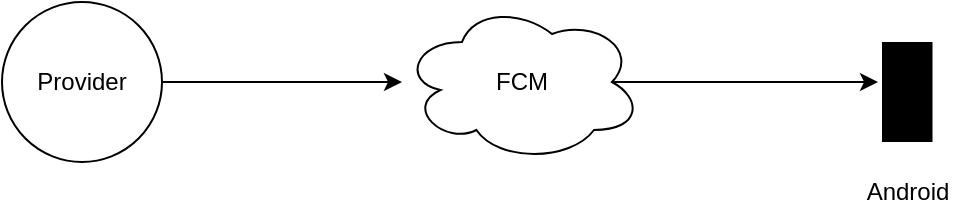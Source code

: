 <mxfile version="26.2.12">
  <diagram name="Page-1" id="IK0OR0q6s1fNNVFcNHqc">
    <mxGraphModel dx="1428" dy="790" grid="1" gridSize="10" guides="1" tooltips="1" connect="1" arrows="1" fold="1" page="1" pageScale="1" pageWidth="850" pageHeight="1100" math="0" shadow="0">
      <root>
        <mxCell id="0" />
        <mxCell id="1" parent="0" />
        <mxCell id="zIqcDA3sMNw5w352-z-q-1" style="edgeStyle=orthogonalEdgeStyle;rounded=0;orthogonalLoop=1;jettySize=auto;html=1;exitX=1;exitY=0.5;exitDx=0;exitDy=0;" edge="1" parent="1" source="zIqcDA3sMNw5w352-z-q-2" target="zIqcDA3sMNw5w352-z-q-3">
          <mxGeometry relative="1" as="geometry" />
        </mxCell>
        <mxCell id="zIqcDA3sMNw5w352-z-q-2" value="Provider" style="ellipse;whiteSpace=wrap;html=1;aspect=fixed;" vertex="1" parent="1">
          <mxGeometry x="210" y="280" width="80" height="80" as="geometry" />
        </mxCell>
        <mxCell id="zIqcDA3sMNw5w352-z-q-3" value="FCM" style="ellipse;shape=cloud;whiteSpace=wrap;html=1;" vertex="1" parent="1">
          <mxGeometry x="410" y="280" width="120" height="80" as="geometry" />
        </mxCell>
        <mxCell id="zIqcDA3sMNw5w352-z-q-4" value="" style="sketch=0;verticalLabelPosition=bottom;sketch=0;aspect=fixed;html=1;verticalAlign=top;strokeColor=none;fillColor=#000000;align=center;outlineConnect=0;pointerEvents=1;shape=mxgraph.citrix2.mobile;" vertex="1" parent="1">
          <mxGeometry x="650" y="300" width="25.255" height="50" as="geometry" />
        </mxCell>
        <mxCell id="zIqcDA3sMNw5w352-z-q-5" style="edgeStyle=orthogonalEdgeStyle;rounded=0;orthogonalLoop=1;jettySize=auto;html=1;exitX=0.875;exitY=0.5;exitDx=0;exitDy=0;exitPerimeter=0;entryX=-0.079;entryY=0.4;entryDx=0;entryDy=0;entryPerimeter=0;" edge="1" parent="1" source="zIqcDA3sMNw5w352-z-q-3" target="zIqcDA3sMNw5w352-z-q-4">
          <mxGeometry relative="1" as="geometry" />
        </mxCell>
        <mxCell id="zIqcDA3sMNw5w352-z-q-6" value="Android" style="text;html=1;align=center;verticalAlign=middle;whiteSpace=wrap;rounded=0;" vertex="1" parent="1">
          <mxGeometry x="632.63" y="360" width="60" height="30" as="geometry" />
        </mxCell>
      </root>
    </mxGraphModel>
  </diagram>
</mxfile>

